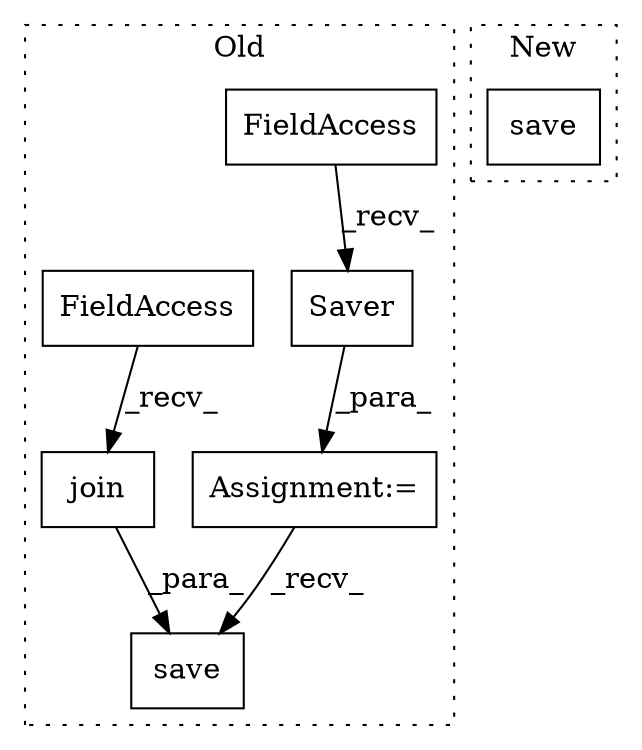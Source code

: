 digraph G {
subgraph cluster0 {
1 [label="Saver" a="32" s="9591" l="7" shape="box"];
3 [label="save" a="32" s="9683,9732" l="5,1" shape="box"];
4 [label="FieldAccess" a="22" s="9574" l="16" shape="box"];
5 [label="Assignment:=" a="7" s="9573" l="1" shape="box"];
6 [label="join" a="32" s="9701,9725" l="5,1" shape="box"];
7 [label="FieldAccess" a="22" s="9693" l="7" shape="box"];
label = "Old";
style="dotted";
}
subgraph cluster1 {
2 [label="save" a="32" s="10249,10259" l="5,1" shape="box"];
label = "New";
style="dotted";
}
1 -> 5 [label="_para_"];
4 -> 1 [label="_recv_"];
5 -> 3 [label="_recv_"];
6 -> 3 [label="_para_"];
7 -> 6 [label="_recv_"];
}